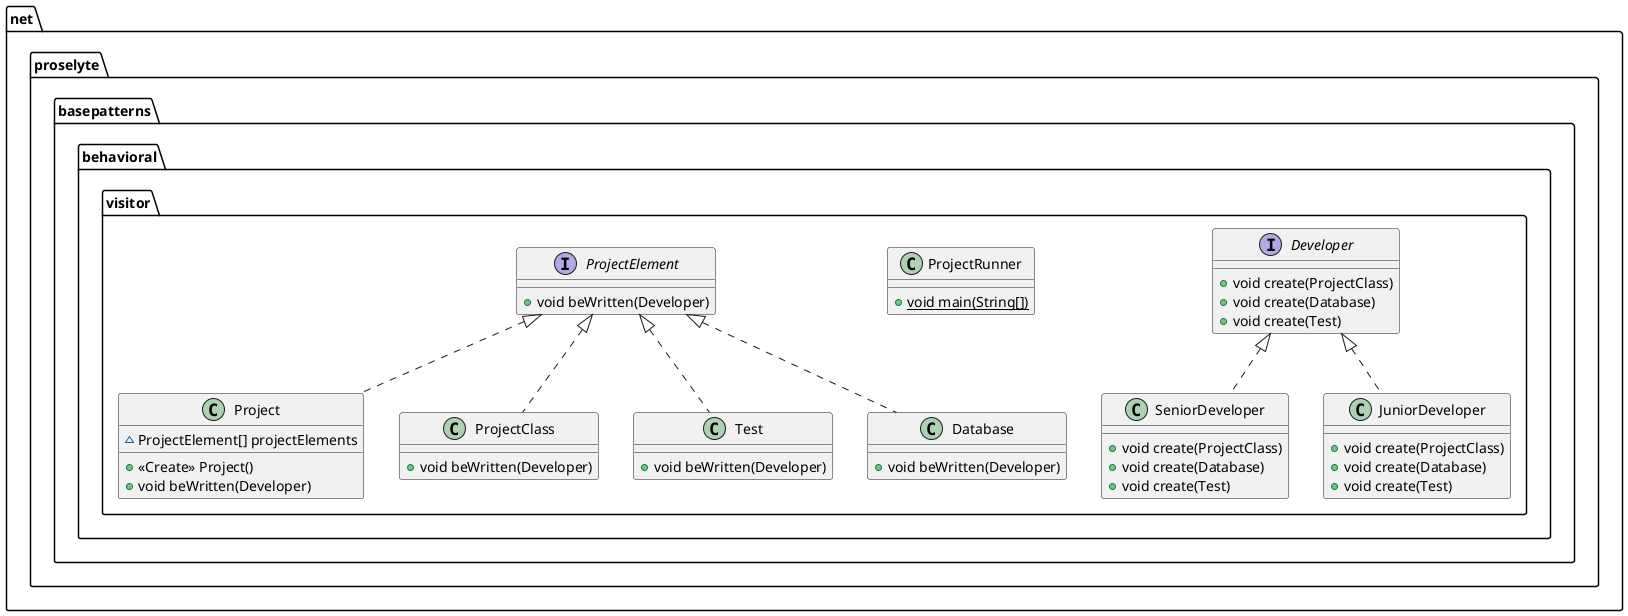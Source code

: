 @startuml
class net.proselyte.basepatterns.behavioral.visitor.SeniorDeveloper {
+ void create(ProjectClass)
+ void create(Database)
+ void create(Test)
}

interface net.proselyte.basepatterns.behavioral.visitor.Developer {
+ void create(ProjectClass)
+ void create(Database)
+ void create(Test)
}

class net.proselyte.basepatterns.behavioral.visitor.JuniorDeveloper {
+ void create(ProjectClass)
+ void create(Database)
+ void create(Test)
}

class net.proselyte.basepatterns.behavioral.visitor.Project {
~ ProjectElement[] projectElements
+ <<Create>> Project()
+ void beWritten(Developer)
}


class net.proselyte.basepatterns.behavioral.visitor.ProjectRunner {
+ {static} void main(String[])
}

class net.proselyte.basepatterns.behavioral.visitor.ProjectClass {
+ void beWritten(Developer)
}

class net.proselyte.basepatterns.behavioral.visitor.Test {
+ void beWritten(Developer)
}

class net.proselyte.basepatterns.behavioral.visitor.Database {
+ void beWritten(Developer)
}

interface net.proselyte.basepatterns.behavioral.visitor.ProjectElement {
+ void beWritten(Developer)
}



net.proselyte.basepatterns.behavioral.visitor.Developer <|.. net.proselyte.basepatterns.behavioral.visitor.SeniorDeveloper
net.proselyte.basepatterns.behavioral.visitor.Developer <|.. net.proselyte.basepatterns.behavioral.visitor.JuniorDeveloper
net.proselyte.basepatterns.behavioral.visitor.ProjectElement <|.. net.proselyte.basepatterns.behavioral.visitor.Project
net.proselyte.basepatterns.behavioral.visitor.ProjectElement <|.. net.proselyte.basepatterns.behavioral.visitor.ProjectClass
net.proselyte.basepatterns.behavioral.visitor.ProjectElement <|.. net.proselyte.basepatterns.behavioral.visitor.Test
net.proselyte.basepatterns.behavioral.visitor.ProjectElement <|.. net.proselyte.basepatterns.behavioral.visitor.Database
@enduml